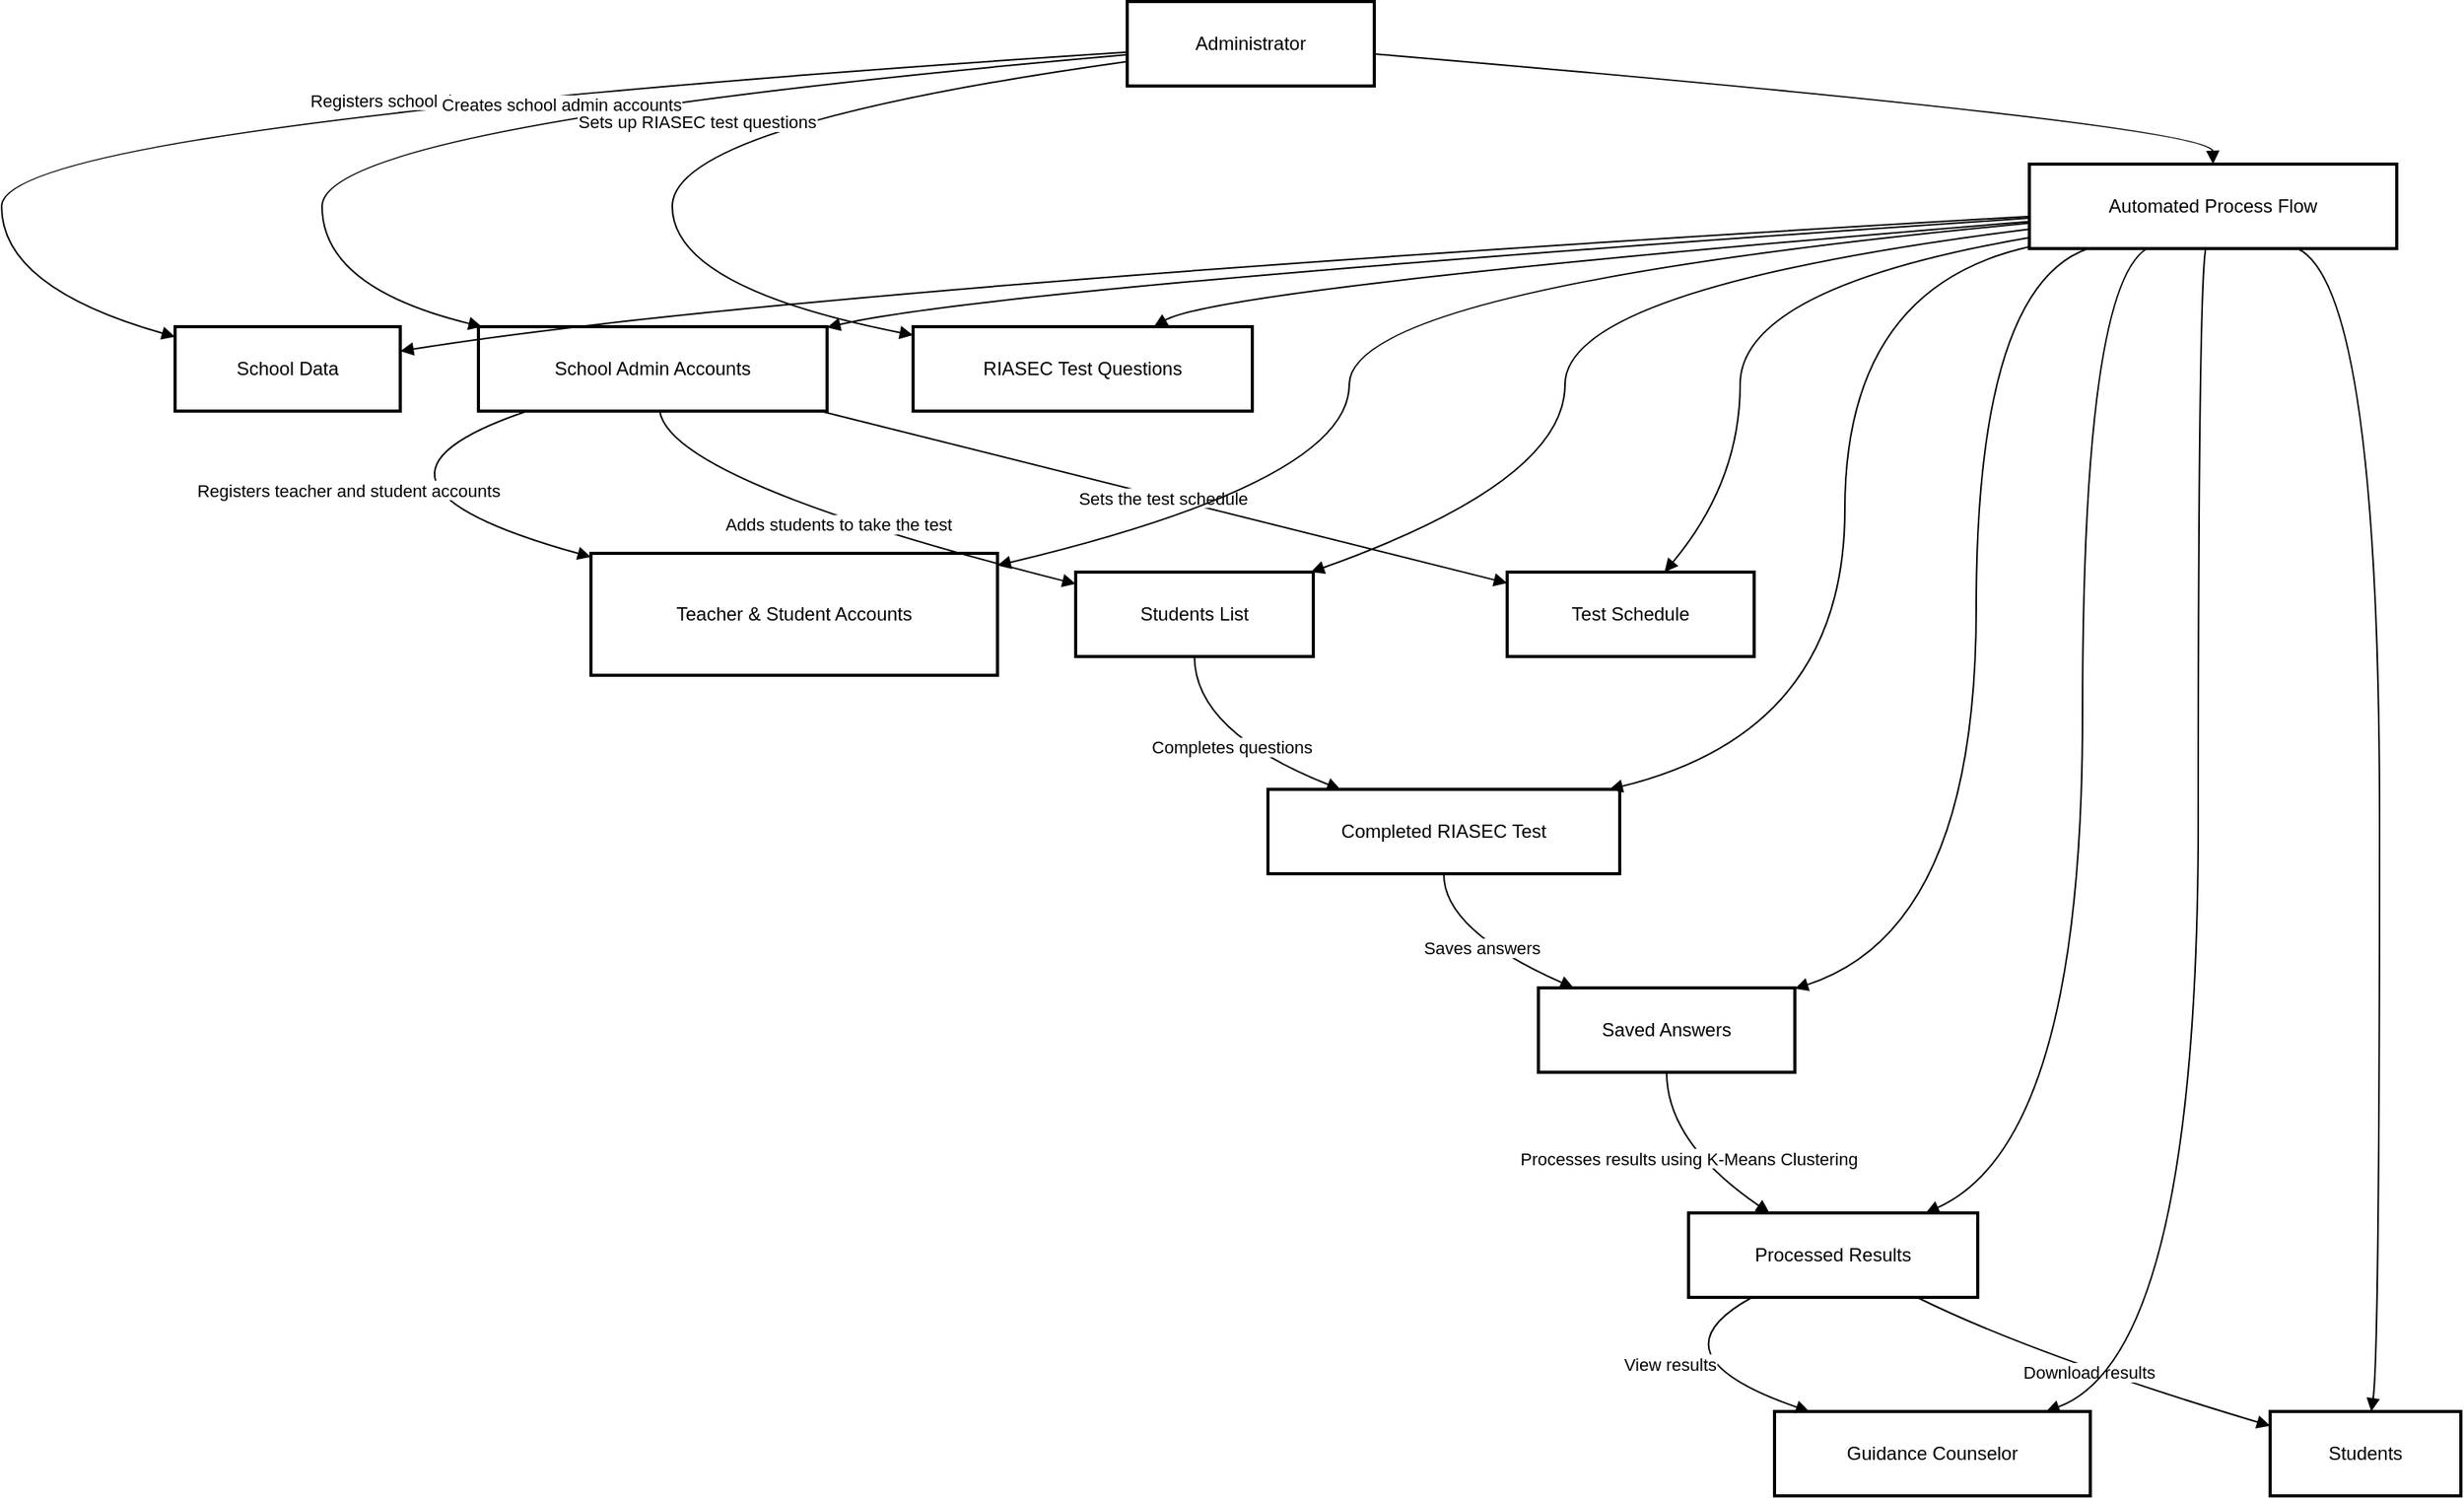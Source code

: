 <mxfile version="28.2.1">
  <diagram name="Page-1" id="hJYSh_DKCniqT9U92s2s">
    <mxGraphModel>
      <root>
        <mxCell id="0" />
        <mxCell id="1" parent="0" />
        <mxCell id="2" value="Administrator" style="whiteSpace=wrap;strokeWidth=2;" vertex="1" parent="1">
          <mxGeometry x="806" y="8" width="158" height="54" as="geometry" />
        </mxCell>
        <mxCell id="3" value="School Data" style="whiteSpace=wrap;strokeWidth=2;" vertex="1" parent="1">
          <mxGeometry x="197" y="216" width="144" height="54" as="geometry" />
        </mxCell>
        <mxCell id="4" value="School Admin Accounts" style="whiteSpace=wrap;strokeWidth=2;" vertex="1" parent="1">
          <mxGeometry x="391" y="216" width="223" height="54" as="geometry" />
        </mxCell>
        <mxCell id="5" value="RIASEC Test Questions" style="whiteSpace=wrap;strokeWidth=2;" vertex="1" parent="1">
          <mxGeometry x="669" y="216" width="217" height="54" as="geometry" />
        </mxCell>
        <mxCell id="6" value="Teacher &amp; Student Accounts" style="whiteSpace=wrap;strokeWidth=2;" vertex="1" parent="1">
          <mxGeometry x="463" y="361" width="260" height="78" as="geometry" />
        </mxCell>
        <mxCell id="7" value="Students List" style="whiteSpace=wrap;strokeWidth=2;" vertex="1" parent="1">
          <mxGeometry x="773" y="373" width="152" height="54" as="geometry" />
        </mxCell>
        <mxCell id="8" value="Test Schedule" style="whiteSpace=wrap;strokeWidth=2;" vertex="1" parent="1">
          <mxGeometry x="1049" y="373" width="158" height="54" as="geometry" />
        </mxCell>
        <mxCell id="9" value="Completed RIASEC Test" style="whiteSpace=wrap;strokeWidth=2;" vertex="1" parent="1">
          <mxGeometry x="896" y="512" width="225" height="54" as="geometry" />
        </mxCell>
        <mxCell id="10" value="Saved Answers" style="whiteSpace=wrap;strokeWidth=2;" vertex="1" parent="1">
          <mxGeometry x="1069" y="639" width="164" height="54" as="geometry" />
        </mxCell>
        <mxCell id="11" value="Processed Results" style="whiteSpace=wrap;strokeWidth=2;" vertex="1" parent="1">
          <mxGeometry x="1165" y="783" width="185" height="54" as="geometry" />
        </mxCell>
        <mxCell id="12" value="Guidance Counselor" style="whiteSpace=wrap;strokeWidth=2;" vertex="1" parent="1">
          <mxGeometry x="1220" y="910" width="202" height="54" as="geometry" />
        </mxCell>
        <mxCell id="13" value="Students" style="whiteSpace=wrap;strokeWidth=2;" vertex="1" parent="1">
          <mxGeometry x="1537" y="910" width="122" height="54" as="geometry" />
        </mxCell>
        <mxCell id="14" value="Automated Process Flow" style="whiteSpace=wrap;strokeWidth=2;" vertex="1" parent="1">
          <mxGeometry x="1383" y="112" width="235" height="54" as="geometry" />
        </mxCell>
        <mxCell id="15" value="Registers school data" style="curved=1;startArrow=none;endArrow=block;exitX=0;exitY=0.6;entryX=0;entryY=0.12;" edge="1" parent="1" source="2" target="3">
          <mxGeometry relative="1" as="geometry">
            <Array as="points">
              <mxPoint x="86" y="87" />
              <mxPoint x="86" y="191" />
            </Array>
          </mxGeometry>
        </mxCell>
        <mxCell id="16" value="Creates school admin accounts" style="curved=1;startArrow=none;endArrow=block;exitX=0;exitY=0.63;entryX=0.01;entryY=0;" edge="1" parent="1" source="2" target="4">
          <mxGeometry relative="1" as="geometry">
            <Array as="points">
              <mxPoint x="291" y="87" />
              <mxPoint x="291" y="191" />
            </Array>
          </mxGeometry>
        </mxCell>
        <mxCell id="17" value="Sets up RIASEC test questions" style="curved=1;startArrow=none;endArrow=block;exitX=0;exitY=0.71;entryX=0;entryY=0.1;" edge="1" parent="1" source="2" target="5">
          <mxGeometry relative="1" as="geometry">
            <Array as="points">
              <mxPoint x="515" y="87" />
              <mxPoint x="515" y="191" />
            </Array>
          </mxGeometry>
        </mxCell>
        <mxCell id="18" value="Registers teacher and student accounts" style="curved=1;startArrow=none;endArrow=block;exitX=0.14;exitY=1;entryX=0;entryY=0.03;" edge="1" parent="1" source="4" target="6">
          <mxGeometry relative="1" as="geometry">
            <Array as="points">
              <mxPoint x="289" y="315" />
            </Array>
          </mxGeometry>
        </mxCell>
        <mxCell id="19" value="Adds students to take the test" style="curved=1;startArrow=none;endArrow=block;exitX=0.52;exitY=1;entryX=0;entryY=0.14;" edge="1" parent="1" source="4" target="7">
          <mxGeometry relative="1" as="geometry">
            <Array as="points">
              <mxPoint x="514" y="315" />
            </Array>
          </mxGeometry>
        </mxCell>
        <mxCell id="20" value="Sets the test schedule" style="curved=1;startArrow=none;endArrow=block;exitX=0.98;exitY=1;entryX=0;entryY=0.13;" edge="1" parent="1" source="4" target="8">
          <mxGeometry relative="1" as="geometry">
            <Array as="points">
              <mxPoint x="788" y="315" />
            </Array>
          </mxGeometry>
        </mxCell>
        <mxCell id="21" value="Completes questions" style="curved=1;startArrow=none;endArrow=block;exitX=0.5;exitY=0.99;entryX=0.2;entryY=-0.01;" edge="1" parent="1" source="7" target="9">
          <mxGeometry relative="1" as="geometry">
            <Array as="points">
              <mxPoint x="849" y="475" />
            </Array>
          </mxGeometry>
        </mxCell>
        <mxCell id="22" value="Saves answers" style="curved=1;startArrow=none;endArrow=block;exitX=0.5;exitY=0.99;entryX=0.13;entryY=-0.01;" edge="1" parent="1" source="9" target="10">
          <mxGeometry relative="1" as="geometry">
            <Array as="points">
              <mxPoint x="1008" y="602" />
            </Array>
          </mxGeometry>
        </mxCell>
        <mxCell id="23" value="Processes results using K-Means Clustering" style="curved=1;startArrow=none;endArrow=block;exitX=0.5;exitY=0.99;entryX=0.28;entryY=0;" edge="1" parent="1" source="10" target="11">
          <mxGeometry relative="1" as="geometry">
            <Array as="points">
              <mxPoint x="1151" y="738" />
            </Array>
          </mxGeometry>
        </mxCell>
        <mxCell id="24" value="View results" style="curved=1;startArrow=none;endArrow=block;exitX=0.22;exitY=1;entryX=0.11;entryY=0;" edge="1" parent="1" source="11" target="12">
          <mxGeometry relative="1" as="geometry">
            <Array as="points">
              <mxPoint x="1138" y="874" />
            </Array>
          </mxGeometry>
        </mxCell>
        <mxCell id="25" value="Download results" style="curved=1;startArrow=none;endArrow=block;exitX=0.79;exitY=1;entryX=0;entryY=0.17;" edge="1" parent="1" source="11" target="13">
          <mxGeometry relative="1" as="geometry">
            <Array as="points">
              <mxPoint x="1386" y="874" />
            </Array>
          </mxGeometry>
        </mxCell>
        <mxCell id="26" value="" style="curved=1;startArrow=none;endArrow=block;exitX=1;exitY=0.62;entryX=0.5;entryY=0;" edge="1" parent="1" source="2" target="14">
          <mxGeometry relative="1" as="geometry">
            <Array as="points">
              <mxPoint x="1500" y="87" />
            </Array>
          </mxGeometry>
        </mxCell>
        <mxCell id="27" value="" style="curved=1;startArrow=none;endArrow=block;exitX=0;exitY=0.62;entryX=1;entryY=0.29;" edge="1" parent="1" source="14" target="3">
          <mxGeometry relative="1" as="geometry">
            <Array as="points">
              <mxPoint x="594" y="191" />
            </Array>
          </mxGeometry>
        </mxCell>
        <mxCell id="28" value="" style="curved=1;startArrow=none;endArrow=block;exitX=0;exitY=0.64;entryX=1;entryY=0.01;" edge="1" parent="1" source="14" target="4">
          <mxGeometry relative="1" as="geometry">
            <Array as="points">
              <mxPoint x="721" y="191" />
            </Array>
          </mxGeometry>
        </mxCell>
        <mxCell id="29" value="" style="curved=1;startArrow=none;endArrow=block;exitX=0;exitY=0.68;entryX=0.71;entryY=0;" edge="1" parent="1" source="14" target="5">
          <mxGeometry relative="1" as="geometry">
            <Array as="points">
              <mxPoint x="866" y="191" />
            </Array>
          </mxGeometry>
        </mxCell>
        <mxCell id="30" value="" style="curved=1;startArrow=none;endArrow=block;exitX=0;exitY=0.7;entryX=1;entryY=0.1;" edge="1" parent="1" source="14" target="6">
          <mxGeometry relative="1" as="geometry">
            <Array as="points">
              <mxPoint x="948" y="191" />
              <mxPoint x="948" y="315" />
            </Array>
          </mxGeometry>
        </mxCell>
        <mxCell id="31" value="" style="curved=1;startArrow=none;endArrow=block;exitX=0;exitY=0.77;entryX=1;entryY=-0.01;" edge="1" parent="1" source="14" target="7">
          <mxGeometry relative="1" as="geometry">
            <Array as="points">
              <mxPoint x="1086" y="191" />
              <mxPoint x="1086" y="315" />
            </Array>
          </mxGeometry>
        </mxCell>
        <mxCell id="32" value="" style="curved=1;startArrow=none;endArrow=block;exitX=0;exitY=0.87;entryX=0.64;entryY=-0.01;" edge="1" parent="1" source="14" target="8">
          <mxGeometry relative="1" as="geometry">
            <Array as="points">
              <mxPoint x="1198" y="191" />
              <mxPoint x="1198" y="315" />
            </Array>
          </mxGeometry>
        </mxCell>
        <mxCell id="33" value="" style="curved=1;startArrow=none;endArrow=block;exitX=0;exitY=0.98;entryX=0.98;entryY=-0.01;" edge="1" parent="1" source="14" target="9">
          <mxGeometry relative="1" as="geometry">
            <Array as="points">
              <mxPoint x="1265" y="191" />
              <mxPoint x="1265" y="475" />
            </Array>
          </mxGeometry>
        </mxCell>
        <mxCell id="34" value="" style="curved=1;startArrow=none;endArrow=block;exitX=0.16;exitY=1;entryX=1;entryY=0.01;" edge="1" parent="1" source="14" target="10">
          <mxGeometry relative="1" as="geometry">
            <Array as="points">
              <mxPoint x="1349" y="191" />
              <mxPoint x="1349" y="602" />
            </Array>
          </mxGeometry>
        </mxCell>
        <mxCell id="35" value="" style="curved=1;startArrow=none;endArrow=block;exitX=0.32;exitY=1;entryX=0.82;entryY=0;" edge="1" parent="1" source="14" target="11">
          <mxGeometry relative="1" as="geometry">
            <Array as="points">
              <mxPoint x="1417" y="191" />
              <mxPoint x="1417" y="738" />
            </Array>
          </mxGeometry>
        </mxCell>
        <mxCell id="36" value="" style="curved=1;startArrow=none;endArrow=block;exitX=0.48;exitY=1;entryX=0.86;entryY=0;" edge="1" parent="1" source="14" target="12">
          <mxGeometry relative="1" as="geometry">
            <Array as="points">
              <mxPoint x="1491" y="191" />
              <mxPoint x="1491" y="874" />
            </Array>
          </mxGeometry>
        </mxCell>
        <mxCell id="37" value="" style="curved=1;startArrow=none;endArrow=block;exitX=0.73;exitY=1;entryX=0.53;entryY=0;" edge="1" parent="1" source="14" target="13">
          <mxGeometry relative="1" as="geometry">
            <Array as="points">
              <mxPoint x="1607" y="191" />
              <mxPoint x="1607" y="874" />
            </Array>
          </mxGeometry>
        </mxCell>
      </root>
    </mxGraphModel>
  </diagram>
</mxfile>
